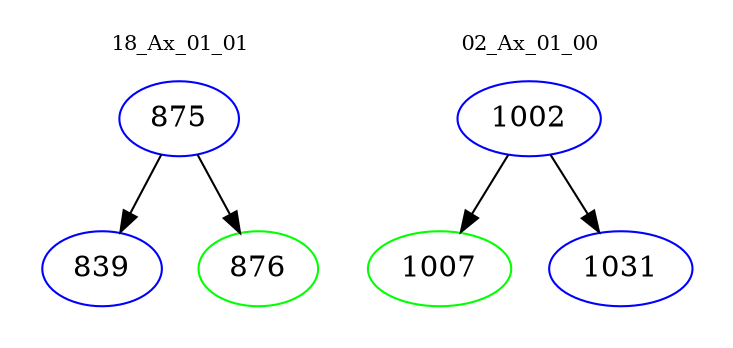 digraph{
subgraph cluster_0 {
color = white
label = "18_Ax_01_01";
fontsize=10;
T0_875 [label="875", color="blue"]
T0_875 -> T0_839 [color="black"]
T0_839 [label="839", color="blue"]
T0_875 -> T0_876 [color="black"]
T0_876 [label="876", color="green"]
}
subgraph cluster_1 {
color = white
label = "02_Ax_01_00";
fontsize=10;
T1_1002 [label="1002", color="blue"]
T1_1002 -> T1_1007 [color="black"]
T1_1007 [label="1007", color="green"]
T1_1002 -> T1_1031 [color="black"]
T1_1031 [label="1031", color="blue"]
}
}
